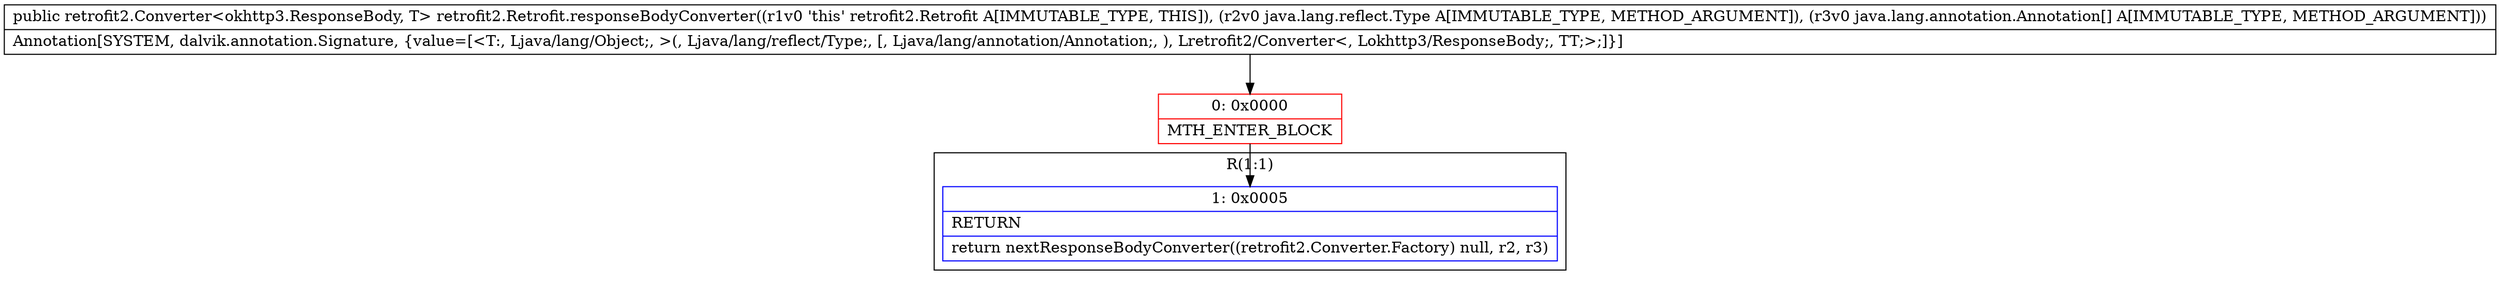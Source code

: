 digraph "CFG forretrofit2.Retrofit.responseBodyConverter(Ljava\/lang\/reflect\/Type;[Ljava\/lang\/annotation\/Annotation;)Lretrofit2\/Converter;" {
subgraph cluster_Region_1699733802 {
label = "R(1:1)";
node [shape=record,color=blue];
Node_1 [shape=record,label="{1\:\ 0x0005|RETURN\l|return nextResponseBodyConverter((retrofit2.Converter.Factory) null, r2, r3)\l}"];
}
Node_0 [shape=record,color=red,label="{0\:\ 0x0000|MTH_ENTER_BLOCK\l}"];
MethodNode[shape=record,label="{public retrofit2.Converter\<okhttp3.ResponseBody, T\> retrofit2.Retrofit.responseBodyConverter((r1v0 'this' retrofit2.Retrofit A[IMMUTABLE_TYPE, THIS]), (r2v0 java.lang.reflect.Type A[IMMUTABLE_TYPE, METHOD_ARGUMENT]), (r3v0 java.lang.annotation.Annotation[] A[IMMUTABLE_TYPE, METHOD_ARGUMENT]))  | Annotation[SYSTEM, dalvik.annotation.Signature, \{value=[\<T:, Ljava\/lang\/Object;, \>(, Ljava\/lang\/reflect\/Type;, [, Ljava\/lang\/annotation\/Annotation;, ), Lretrofit2\/Converter\<, Lokhttp3\/ResponseBody;, TT;\>;]\}]\l}"];
MethodNode -> Node_0;
Node_0 -> Node_1;
}

